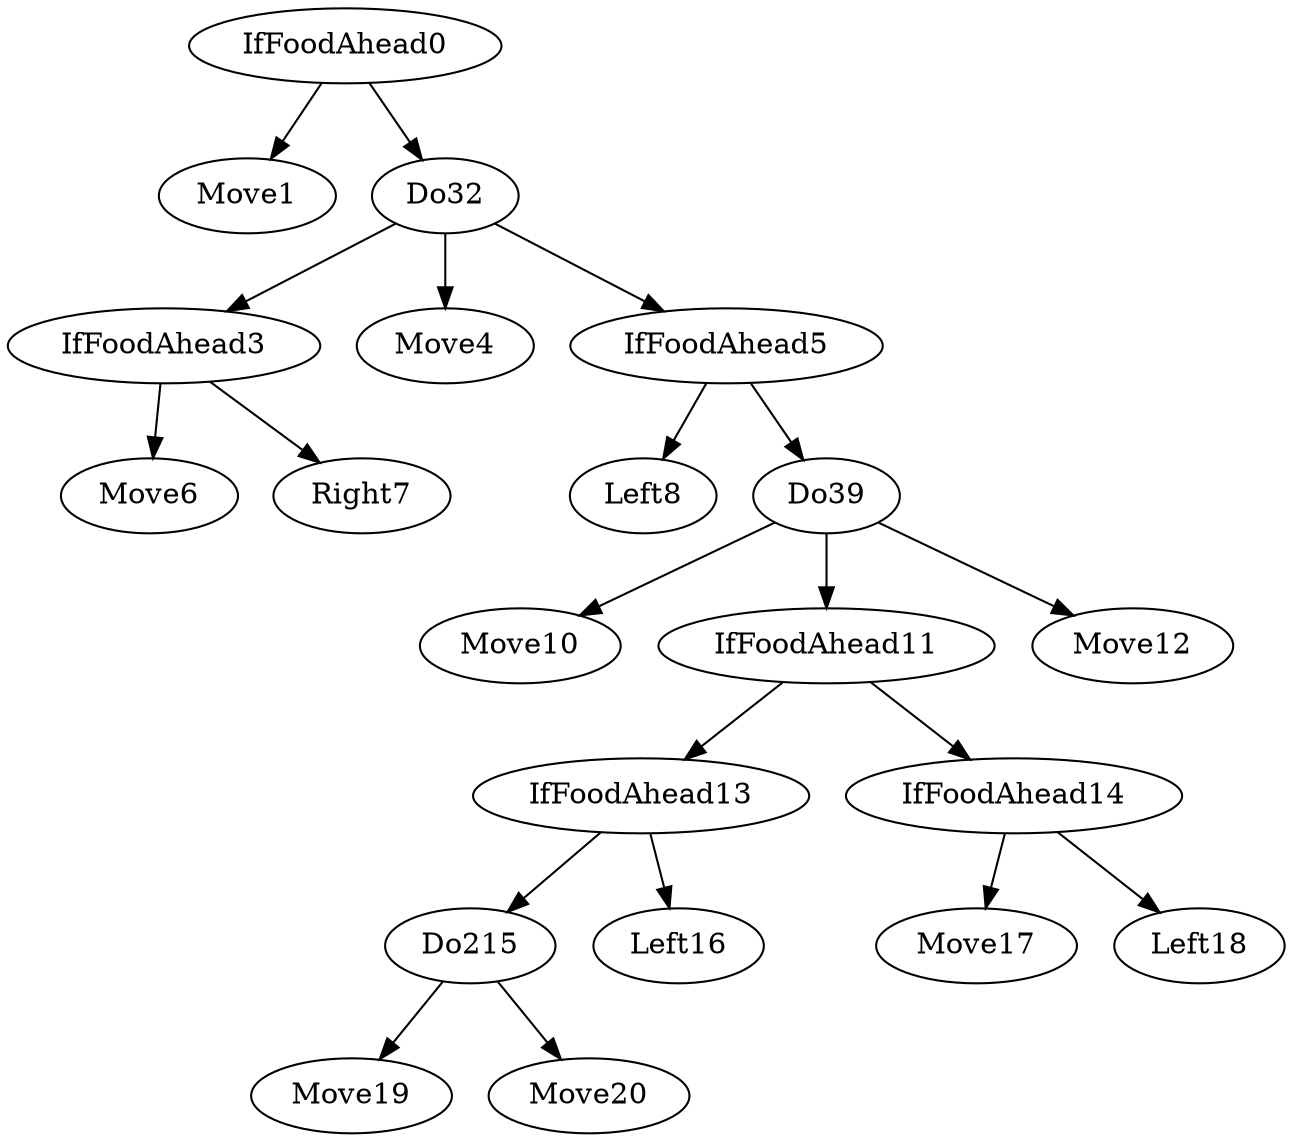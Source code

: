 digraph T {
	IfFoodAhead0 -> Move1;
	IfFoodAhead0 -> Do32;
	Do32 -> IfFoodAhead3;
	Do32 -> Move4;
	Do32 -> IfFoodAhead5;
	IfFoodAhead3 -> Move6;
	IfFoodAhead3 -> Right7;
	IfFoodAhead5 -> Left8;
	IfFoodAhead5 -> Do39;
	Do39 -> Move10;
	Do39 -> IfFoodAhead11;
	Do39 -> Move12;
	IfFoodAhead11 -> IfFoodAhead13;
	IfFoodAhead11 -> IfFoodAhead14;
	IfFoodAhead13 -> Do215;
	IfFoodAhead13 -> Left16;
	IfFoodAhead14 -> Move17;
	IfFoodAhead14 -> Left18;
	Do215 -> Move19;
	Do215 -> Move20;
}
